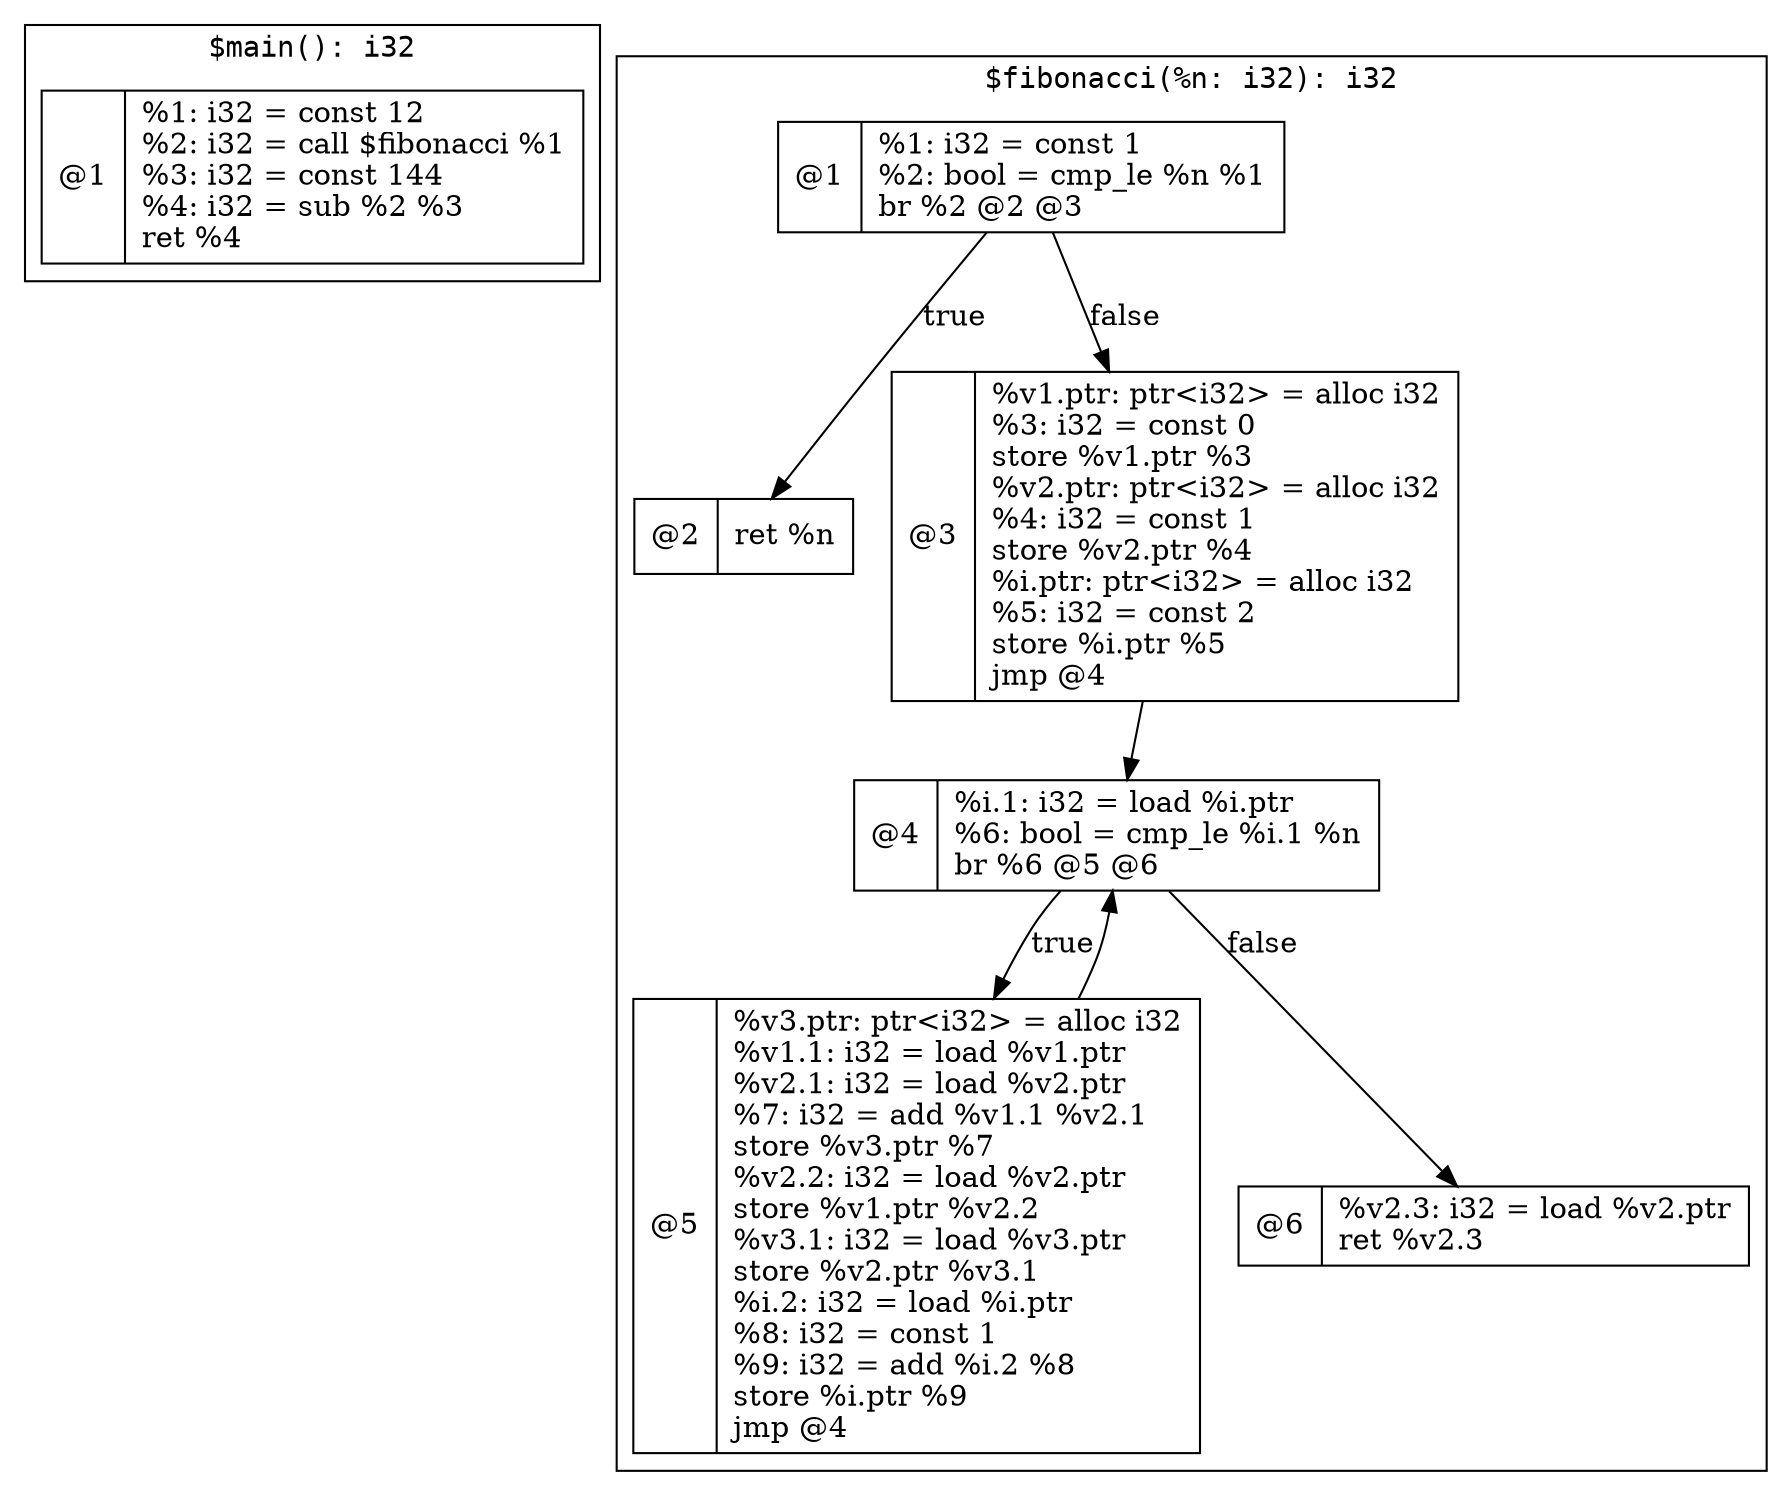 digraph {
   fontname=monospace
   node [shape=record]

   subgraph cluster_0 {
      label="$main(): i32"

      "$main@1" [label="@1|%1: i32 = const 12\l%2: i32 = call $fibonacci %1\l%3: i32 = const 144\l%4: i32 = sub %2 %3\lret %4\l"]
   }

   subgraph cluster_1 {
      label="$fibonacci(%n: i32): i32"

      "$fibonacci@1" [label="@1|%1: i32 = const 1\l%2: bool = cmp_le %n %1\lbr %2 @2 @3\l"]
      "$fibonacci@1" -> "$fibonacci@2" [label="true"]
      "$fibonacci@1" -> "$fibonacci@3" [label="false"]

      "$fibonacci@2" [label="@2|ret %n\l"]

      "$fibonacci@3" [label="@3|%v1.ptr: ptr&lt;i32&gt; = alloc i32\l%3: i32 = const 0\lstore %v1.ptr %3\l%v2.ptr: ptr&lt;i32&gt; = alloc i32\l%4: i32 = const 1\lstore %v2.ptr %4\l%i.ptr: ptr&lt;i32&gt; = alloc i32\l%5: i32 = const 2\lstore %i.ptr %5\ljmp @4\l"]
      "$fibonacci@3" -> "$fibonacci@4"

      "$fibonacci@4" [label="@4|%i.1: i32 = load %i.ptr\l%6: bool = cmp_le %i.1 %n\lbr %6 @5 @6\l"]
      "$fibonacci@4" -> "$fibonacci@5" [label="true"]
      "$fibonacci@4" -> "$fibonacci@6" [label="false"]

      "$fibonacci@5" [label="@5|%v3.ptr: ptr&lt;i32&gt; = alloc i32\l%v1.1: i32 = load %v1.ptr\l%v2.1: i32 = load %v2.ptr\l%7: i32 = add %v1.1 %v2.1\lstore %v3.ptr %7\l%v2.2: i32 = load %v2.ptr\lstore %v1.ptr %v2.2\l%v3.1: i32 = load %v3.ptr\lstore %v2.ptr %v3.1\l%i.2: i32 = load %i.ptr\l%8: i32 = const 1\l%9: i32 = add %i.2 %8\lstore %i.ptr %9\ljmp @4\l"]
      "$fibonacci@5" -> "$fibonacci@4"

      "$fibonacci@6" [label="@6|%v2.3: i32 = load %v2.ptr\lret %v2.3\l"]
   }
}
